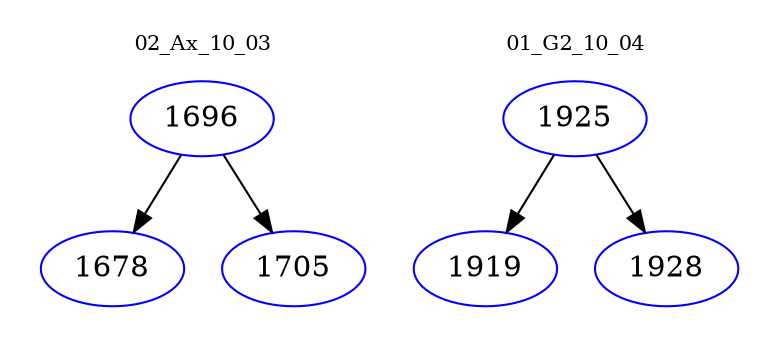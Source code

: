 digraph{
subgraph cluster_0 {
color = white
label = "02_Ax_10_03";
fontsize=10;
T0_1696 [label="1696", color="blue"]
T0_1696 -> T0_1678 [color="black"]
T0_1678 [label="1678", color="blue"]
T0_1696 -> T0_1705 [color="black"]
T0_1705 [label="1705", color="blue"]
}
subgraph cluster_1 {
color = white
label = "01_G2_10_04";
fontsize=10;
T1_1925 [label="1925", color="blue"]
T1_1925 -> T1_1919 [color="black"]
T1_1919 [label="1919", color="blue"]
T1_1925 -> T1_1928 [color="black"]
T1_1928 [label="1928", color="blue"]
}
}
